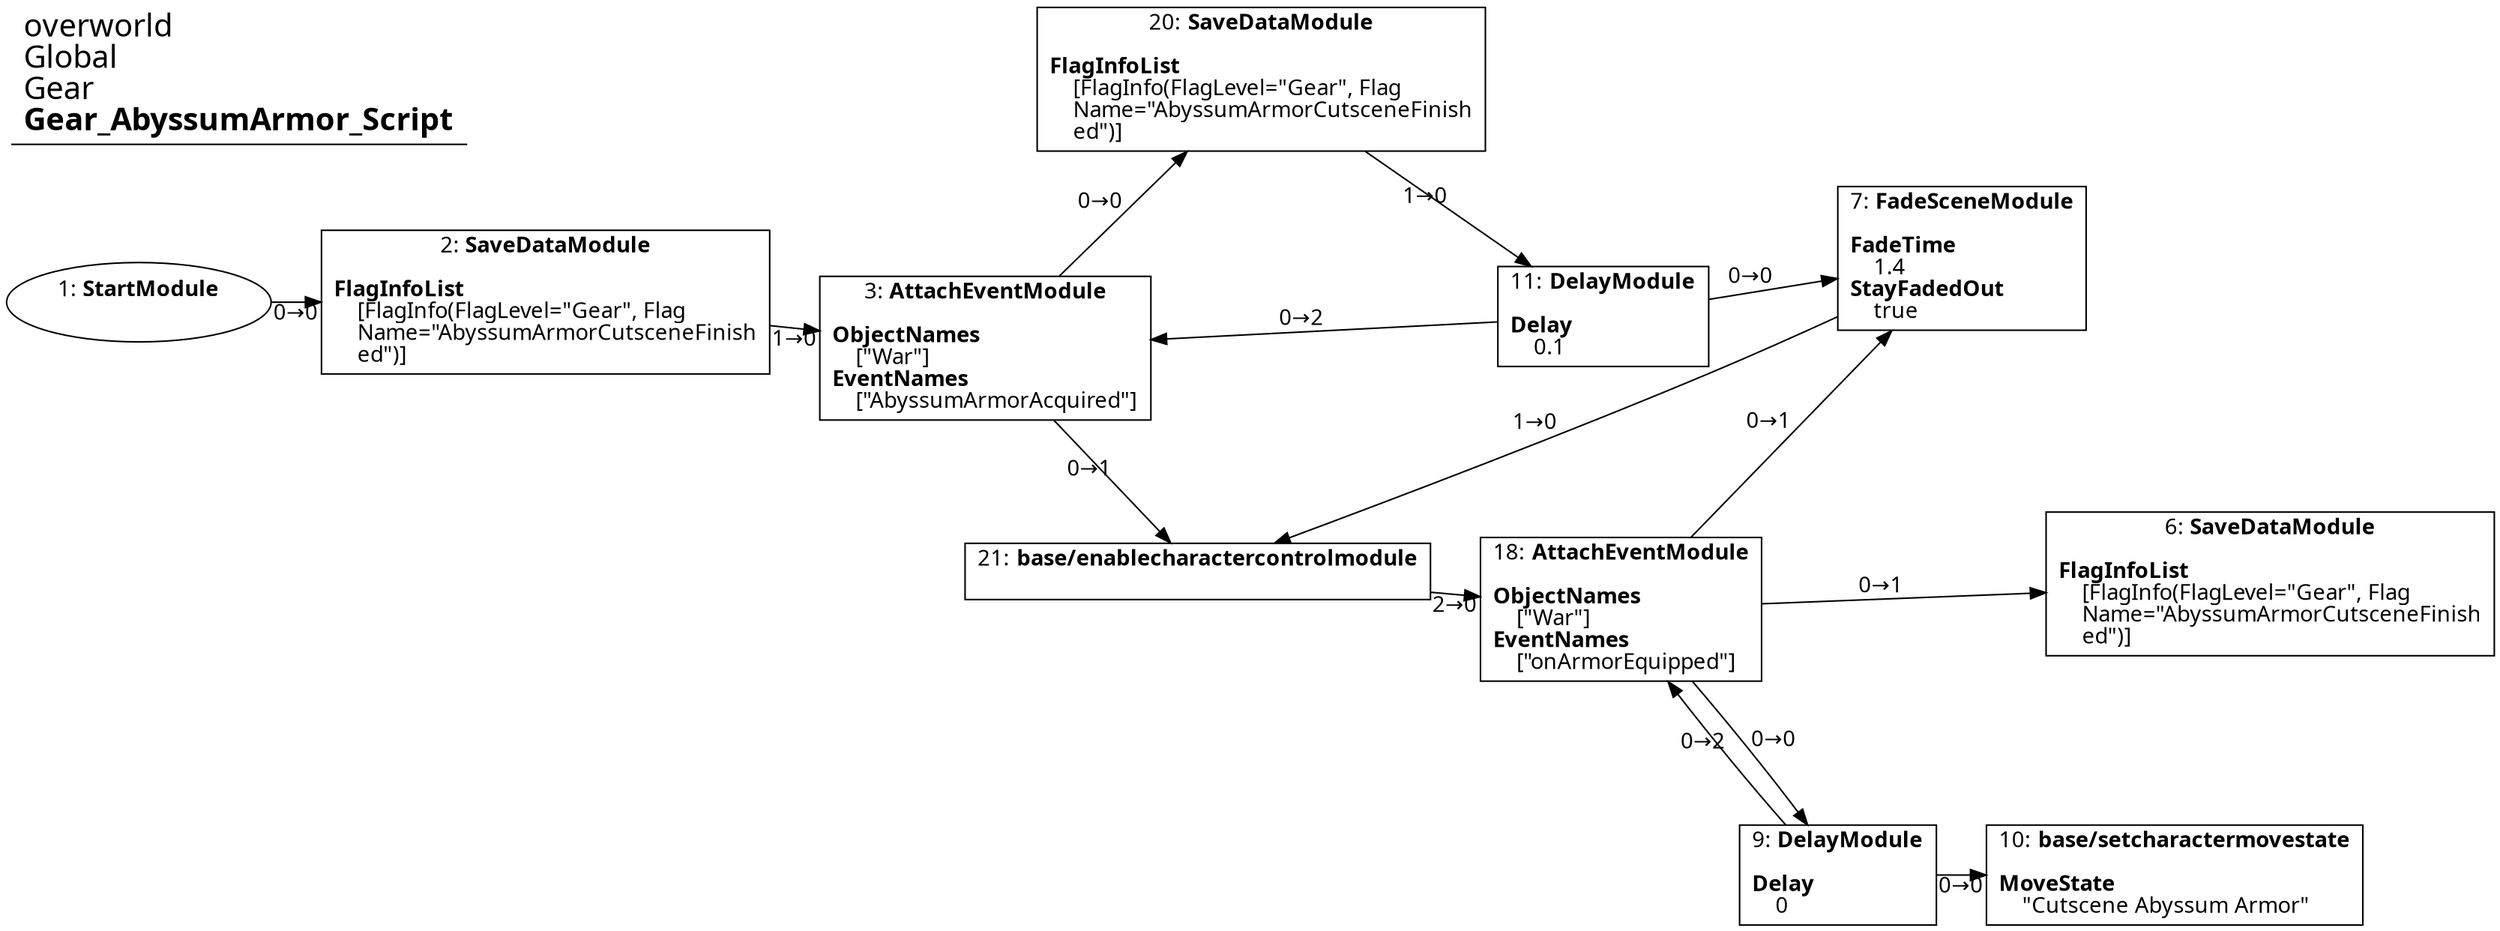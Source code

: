 digraph {
    layout = fdp;
    overlap = prism;
    sep = "+16";
    splines = spline;

    node [ shape = box ];

    graph [ fontname = "Segoe UI" ];
    node [ fontname = "Segoe UI" ];
    edge [ fontname = "Segoe UI" ];

    1 [ label = <1: <b>StartModule</b><br/><br/>> ];
    1 [ shape = oval ]
    1 [ pos = "-0.31300002,-0.116000004!" ];
    1 -> 2 [ label = "0→0" ];

    2 [ label = <2: <b>SaveDataModule</b><br/><br/><b>FlagInfoList</b><br align="left"/>    [FlagInfo(FlagLevel=&quot;Gear&quot;, Flag<br align="left"/>    Name=&quot;AbyssumArmorCutsceneFinish<br align="left"/>    ed&quot;)]<br align="left"/>> ];
    2 [ pos = "-0.12900001,-0.116000004!" ];
    2 -> 3 [ label = "1→0" ];

    3 [ label = <3: <b>AttachEventModule</b><br/><br/><b>ObjectNames</b><br align="left"/>    [&quot;War&quot;]<br align="left"/><b>EventNames</b><br align="left"/>    [&quot;AbyssumArmorAcquired&quot;]<br align="left"/>> ];
    3 [ pos = "0.091000006,-0.13900001!" ];
    3 -> 20 [ label = "0→0" ];
    3 -> 21 [ label = "0→1" ];

    6 [ label = <6: <b>SaveDataModule</b><br/><br/><b>FlagInfoList</b><br align="left"/>    [FlagInfo(FlagLevel=&quot;Gear&quot;, Flag<br align="left"/>    Name=&quot;AbyssumArmorCutsceneFinish<br align="left"/>    ed&quot;)]<br align="left"/>> ];
    6 [ pos = "1.2110001,-0.33200002!" ];

    7 [ label = <7: <b>FadeSceneModule</b><br/><br/><b>FadeTime</b><br align="left"/>    1.4<br align="left"/><b>StayFadedOut</b><br align="left"/>    true<br align="left"/>> ];
    7 [ pos = "0.9850001,-0.079!" ];
    7 -> 21 [ label = "1→0" ];

    9 [ label = <9: <b>DelayModule</b><br/><br/><b>Delay</b><br align="left"/>    0<br align="left"/>> ];
    9 [ pos = "0.93100005,-0.558!" ];
    9 -> 10 [ label = "0→0" ];
    9 -> 18 [ label = "0→2" ];

    10 [ label = <10: <b>base/setcharactermovestate</b><br/><br/><b>MoveState</b><br align="left"/>    &quot;Cutscene Abyssum Armor&quot;<br align="left"/>> ];
    10 [ pos = "1.1040001,-0.558!" ];

    11 [ label = <11: <b>DelayModule</b><br/><br/><b>Delay</b><br align="left"/>    0.1<br align="left"/>> ];
    11 [ pos = "0.70000005,-0.124000005!" ];
    11 -> 7 [ label = "0→0" ];
    11 -> 3 [ label = "0→2" ];

    18 [ label = <18: <b>AttachEventModule</b><br/><br/><b>ObjectNames</b><br align="left"/>    [&quot;War&quot;]<br align="left"/><b>EventNames</b><br align="left"/>    [&quot;onArmorEquipped&quot;]<br align="left"/>> ];
    18 [ pos = "0.70000005,-0.35000002!" ];
    18 -> 7 [ label = "0→1" ];
    18 -> 9 [ label = "0→0" ];
    18 -> 6 [ label = "0→1" ];

    20 [ label = <20: <b>SaveDataModule</b><br/><br/><b>FlagInfoList</b><br align="left"/>    [FlagInfo(FlagLevel=&quot;Gear&quot;, Flag<br align="left"/>    Name=&quot;AbyssumArmorCutsceneFinish<br align="left"/>    ed&quot;)]<br align="left"/>> ];
    20 [ pos = "0.42400002,0.061000004!" ];
    20 -> 11 [ label = "1→0" ];

    21 [ label = <21: <b>base/enablecharactercontrolmodule</b><br/><br/>> ];
    21 [ pos = "0.409,-0.324!" ];
    21 -> 18 [ label = "2→0" ];

    title [ pos = "-0.314,0.062000003!" ];
    title [ shape = underline ];
    title [ label = <<font point-size="20">overworld<br align="left"/>Global<br align="left"/>Gear<br align="left"/><b>Gear_AbyssumArmor_Script</b><br align="left"/></font>> ];
}
